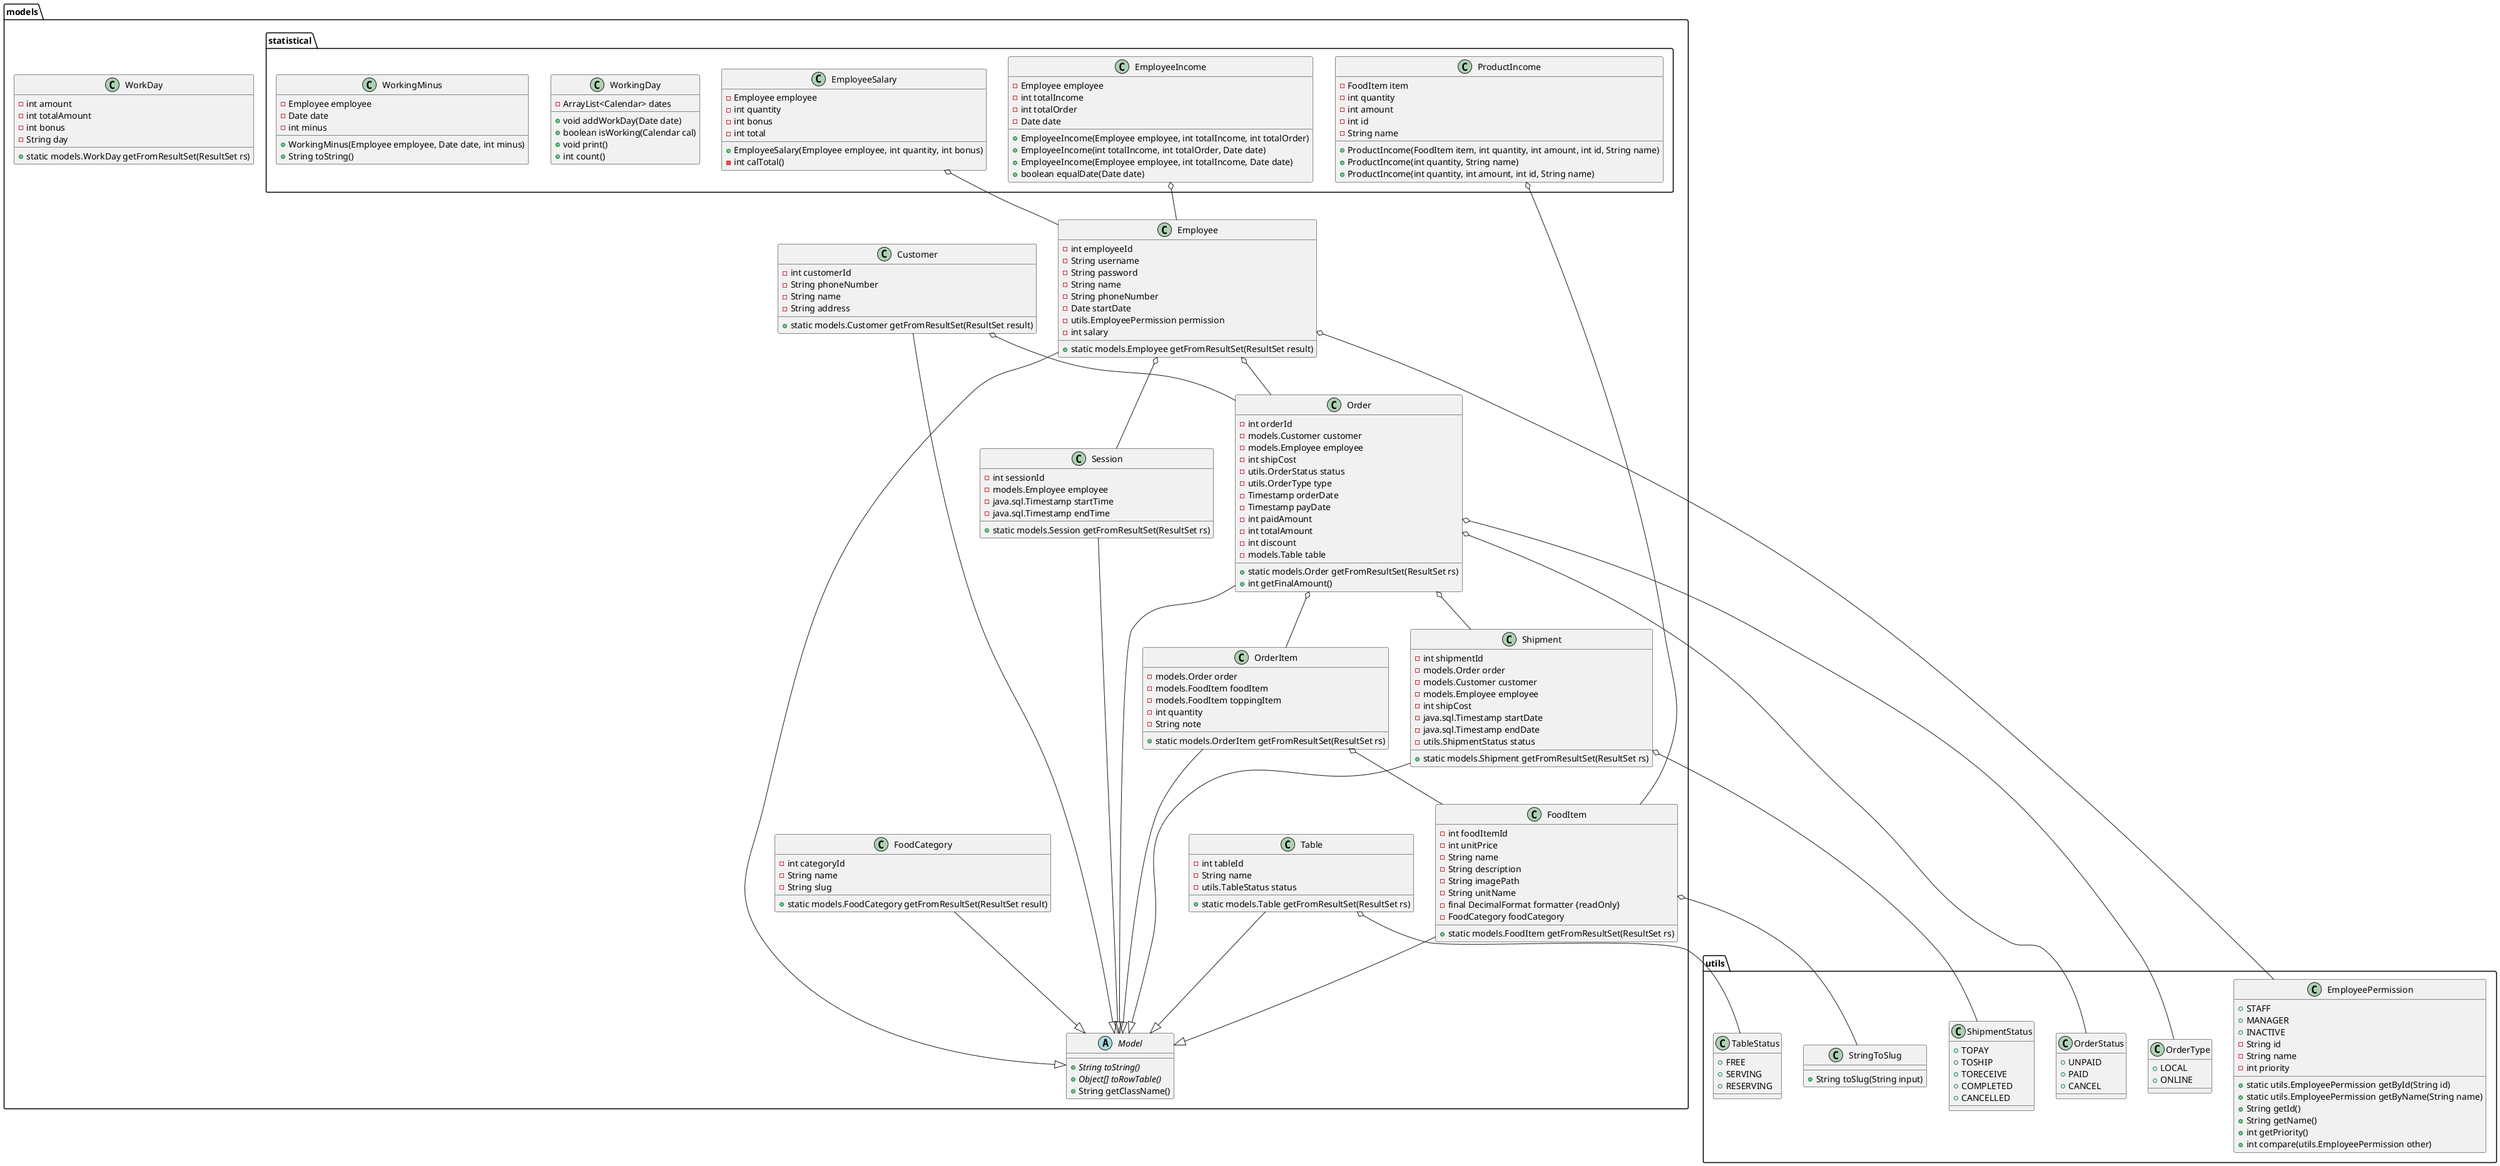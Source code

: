 @startuml
abstract class models.Model {
    + {abstract} String toString()
    + {abstract} Object[] toRowTable()
    + String getClassName()
}

class models.Customer {
    - int customerId
    - String phoneNumber
    - String name
    - String address
    + static models.Customer getFromResultSet(ResultSet result)
}

class models.Employee {
    - int employeeId
    - String username
    - String password
    - String name
    - String phoneNumber
    - Date startDate
    - utils.EmployeePermission permission
    - int salary
    + static models.Employee getFromResultSet(ResultSet result)
}

class models.FoodCategory {
    - int categoryId
    - String name
    - String slug
    + static models.FoodCategory getFromResultSet(ResultSet result)
    
}

class models.FoodItem {
    - int foodItemId
    - int unitPrice
    - String name
    - String description
    - String imagePath
    - String unitName
    - final DecimalFormat formatter {readOnly}
    - FoodCategory foodCategory
    + static models.FoodItem getFromResultSet(ResultSet rs)
}

class models.Order {
    - int orderId
    - models.Customer customer
    - models.Employee employee
    - int shipCost
    - utils.OrderStatus status
    - utils.OrderType type
    - Timestamp orderDate
    - Timestamp payDate
    - int paidAmount
    - int totalAmount
    - int discount
    - models.Table table
    + static models.Order getFromResultSet(ResultSet rs)
    + int getFinalAmount()
}

class models.OrderItem {
    - models.Order order
    - models.FoodItem foodItem
    - models.FoodItem toppingItem
    - int quantity
    - String note
    + static models.OrderItem getFromResultSet(ResultSet rs)
}

class models.Session {
    - int sessionId
    - models.Employee employee
    - java.sql.Timestamp startTime
    - java.sql.Timestamp endTime
    + static models.Session getFromResultSet(ResultSet rs)
}

class models.Shipment {
    - int shipmentId
    - models.Order order
    - models.Customer customer
    - models.Employee employee
    - int shipCost
    - java.sql.Timestamp startDate
    - java.sql.Timestamp endDate
    - utils.ShipmentStatus status
    + static models.Shipment getFromResultSet(ResultSet rs)
}

class models.Table {
    - int tableId
    - String name
    - utils.TableStatus status
    + static models.Table getFromResultSet(ResultSet rs)
}

class models.WorkDay {
    - int amount
    - int totalAmount
    - int bonus
    - String day
    + static models.WorkDay getFromResultSet(ResultSet rs)
}

class models.statistical.EmployeeIncome {
    - Employee employee
    - int totalIncome
    - int totalOrder
    - Date date
    + EmployeeIncome(Employee employee, int totalIncome, int totalOrder)
    + EmployeeIncome(int totalIncome, int totalOrder, Date date)
    + EmployeeIncome(Employee employee, int totalIncome, Date date)
    + boolean equalDate(Date date)
}

class models.statistical.EmployeeSalary {
    - Employee employee
    - int quantity
    - int bonus
    - int total
    + EmployeeSalary(Employee employee, int quantity, int bonus)
    - int calTotal()
}

class models.statistical.ProductIncome {
    - FoodItem item
    - int quantity
    - int amount
    - int id
    - String name
    + ProductIncome(FoodItem item, int quantity, int amount, int id, String name)
    + ProductIncome(int quantity, String name)
    + ProductIncome(int quantity, int amount, int id, String name)
}

class models.statistical.WorkingDay {
    - ArrayList<Calendar> dates
    + void addWorkDay(Date date)
    + boolean isWorking(Calendar cal)
    + void print()
    + int count()
}

class models.statistical.WorkingMinus {
    - Employee employee
    - Date date
    - int minus
    + WorkingMinus(Employee employee, Date date, int minus)
    + String toString()
}

class utils.EmployeePermission {
    + STAFF
    + MANAGER
    + INACTIVE
    - String id
    - String name
    - int priority
    + static utils.EmployeePermission getById(String id)
    + static utils.EmployeePermission getByName(String name)
    + String getId()
    + String getName()
    + int getPriority()
    + int compare(utils.EmployeePermission other)
}

class utils.OrderStatus {
    + UNPAID
    + PAID
    + CANCEL
}

class utils.OrderType {
    + LOCAL
    + ONLINE
}

class utils.ShipmentStatus {
    + TOPAY
    + TOSHIP
    + TORECEIVE
    + COMPLETED
    + CANCELLED
}

class utils.StringToSlug {
    + String toSlug(String input)
}

class utils.TableStatus {
    + FREE
    + SERVING
    + RESERVING
}

models.Customer --|> models.Model
models.Employee --|> models.Model
models.FoodCategory --|> models.Model
models.FoodItem --|> models.Model
models.Order --|> models.Model
models.OrderItem --|> models.Model
models.Session --|> models.Model
models.Shipment --|> models.Model
models.Table --|> models.Model
models.statistical.EmployeeIncome o-- models.Employee
models.statistical.EmployeeSalary o-- models.Employee
models.statistical.ProductIncome o-- models.FoodItem

models.Customer o-- models.Order
models.Employee o-- models.Order
models.Order o-- models.OrderItem
models.OrderItem o-- models.FoodItem
models.Order o-- models.Shipment
models.Employee o-- models.Session


models.Order o-- utils.OrderStatus
models.Order o-- utils.OrderType
models.Shipment o-- utils.ShipmentStatus
models.Table o-- utils.TableStatus
models.FoodItem o-- utils.StringToSlug
models.Employee o-- utils.EmployeePermission
@enduml
